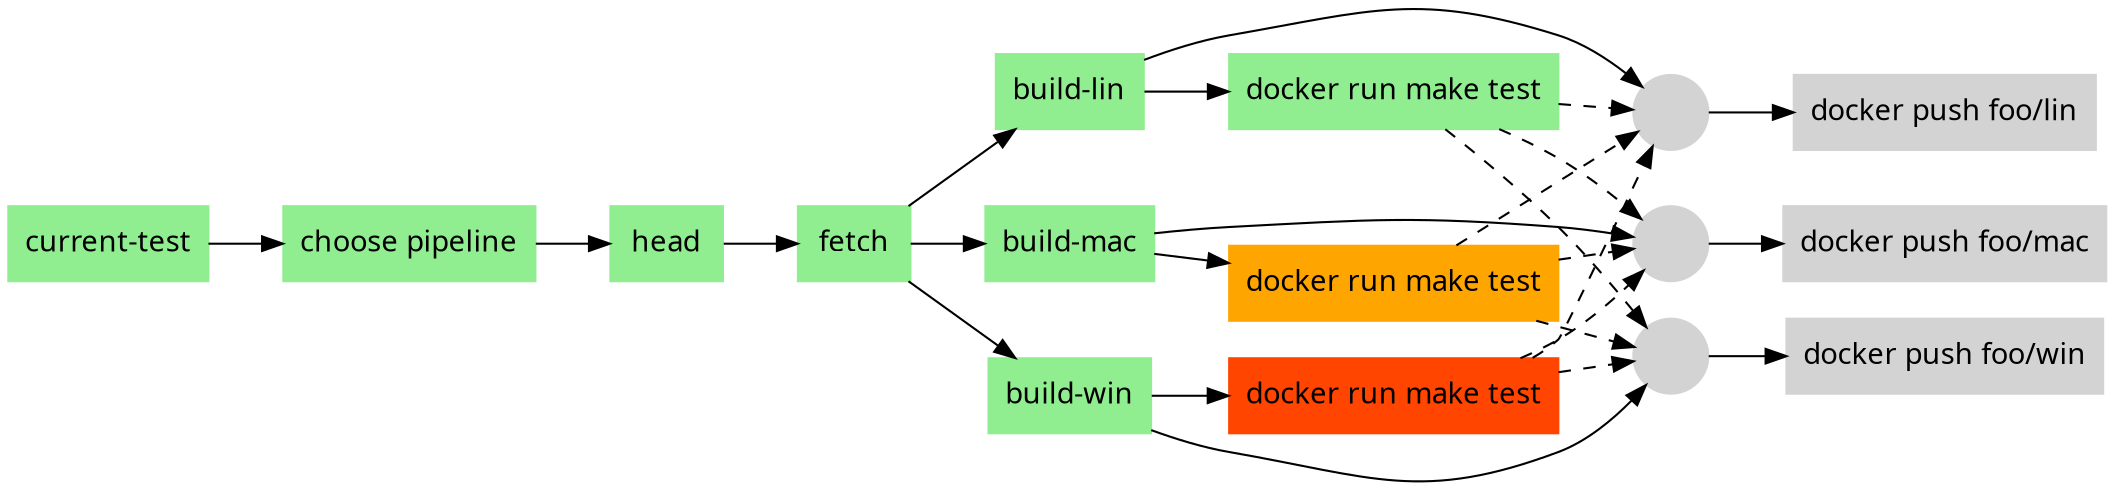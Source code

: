 digraph pipeline {
  graph [fontname="ui-system,sans-serif",bgcolor="transparent"]
  node [fontname="ui-system,sans-serif",shape="box"]
  edge [fontname="ui-system,sans-serif"]
  rankdir=LR
  n3 [label="current-test",color="#90ee90",fillcolor="#90ee90",style="filled",tooltip=" "]
  n2 [label="choose pipeline",color="#90ee90",fillcolor="#90ee90",style="filled",tooltip=" "]
  n12 [label="head",color="#90ee90",fillcolor="#90ee90",style="filled",tooltip=" "]
  n11 [label="fetch",color="#90ee90",fillcolor="#90ee90",style="filled",tooltip=" "]
  n10 [label="build-lin",color="#90ee90",fillcolor="#90ee90",style="filled",tooltip=" "]
  n9 [label="docker run make test",color="#90ee90",fillcolor="#90ee90",style="filled",tooltip=" "]
  n16 [label="build-mac",color="#90ee90",fillcolor="#90ee90",style="filled",tooltip=" "]
  n15 [label="docker run make test",color="#ffa500",fillcolor="#ffa500",style="filled",tooltip=" "]
  n18 [label="build-win",color="#90ee90",fillcolor="#90ee90",style="filled",tooltip=" "]
  n17 [label="docker run make test",color="#ff4500",fillcolor="#ff4500",style="filled",tooltip="Missing DLL"]
  n6 [label="",color="#d3d3d3",fillcolor="#d3d3d3",style="filled",shape="circle",tooltip=" "]
  n5 [label="docker push foo/lin",color="#d3d3d3",fillcolor="#d3d3d3",style="filled",tooltip=" "]
  n22 [label="",color="#d3d3d3",fillcolor="#d3d3d3",style="filled",shape="circle",tooltip=" "]
  n21 [label="docker push foo/mac",color="#d3d3d3",fillcolor="#d3d3d3",style="filled",tooltip=" "]
  n24 [label="",color="#d3d3d3",fillcolor="#d3d3d3",style="filled",shape="circle",tooltip=" "]
  n23 [label="docker push foo/win",color="#d3d3d3",fillcolor="#d3d3d3",style="filled",tooltip=" "]
  n24 -> n23
  n18 -> n24
  n17 -> n24 [style="dashed"]
  n15 -> n24 [style="dashed"]
  n9 -> n24 [style="dashed"]
  n22 -> n21
  n16 -> n22
  n17 -> n22 [style="dashed"]
  n15 -> n22 [style="dashed"]
  n9 -> n22 [style="dashed"]
  n6 -> n5
  n10 -> n6
  n17 -> n6 [style="dashed"]
  n15 -> n6 [style="dashed"]
  n9 -> n6 [style="dashed"]
  n18 -> n17
  n11 -> n18
  n16 -> n15
  n11 -> n16
  n10 -> n9
  n11 -> n10
  n12 -> n11
  n2 -> n12
  n3 -> n2
  }
